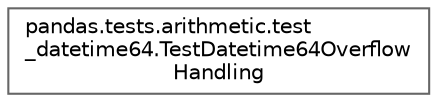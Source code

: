 digraph "Graphical Class Hierarchy"
{
 // LATEX_PDF_SIZE
  bgcolor="transparent";
  edge [fontname=Helvetica,fontsize=10,labelfontname=Helvetica,labelfontsize=10];
  node [fontname=Helvetica,fontsize=10,shape=box,height=0.2,width=0.4];
  rankdir="LR";
  Node0 [id="Node000000",label="pandas.tests.arithmetic.test\l_datetime64.TestDatetime64Overflow\lHandling",height=0.2,width=0.4,color="grey40", fillcolor="white", style="filled",URL="$df/d98/classpandas_1_1tests_1_1arithmetic_1_1test__datetime64_1_1TestDatetime64OverflowHandling.html",tooltip=" "];
}
